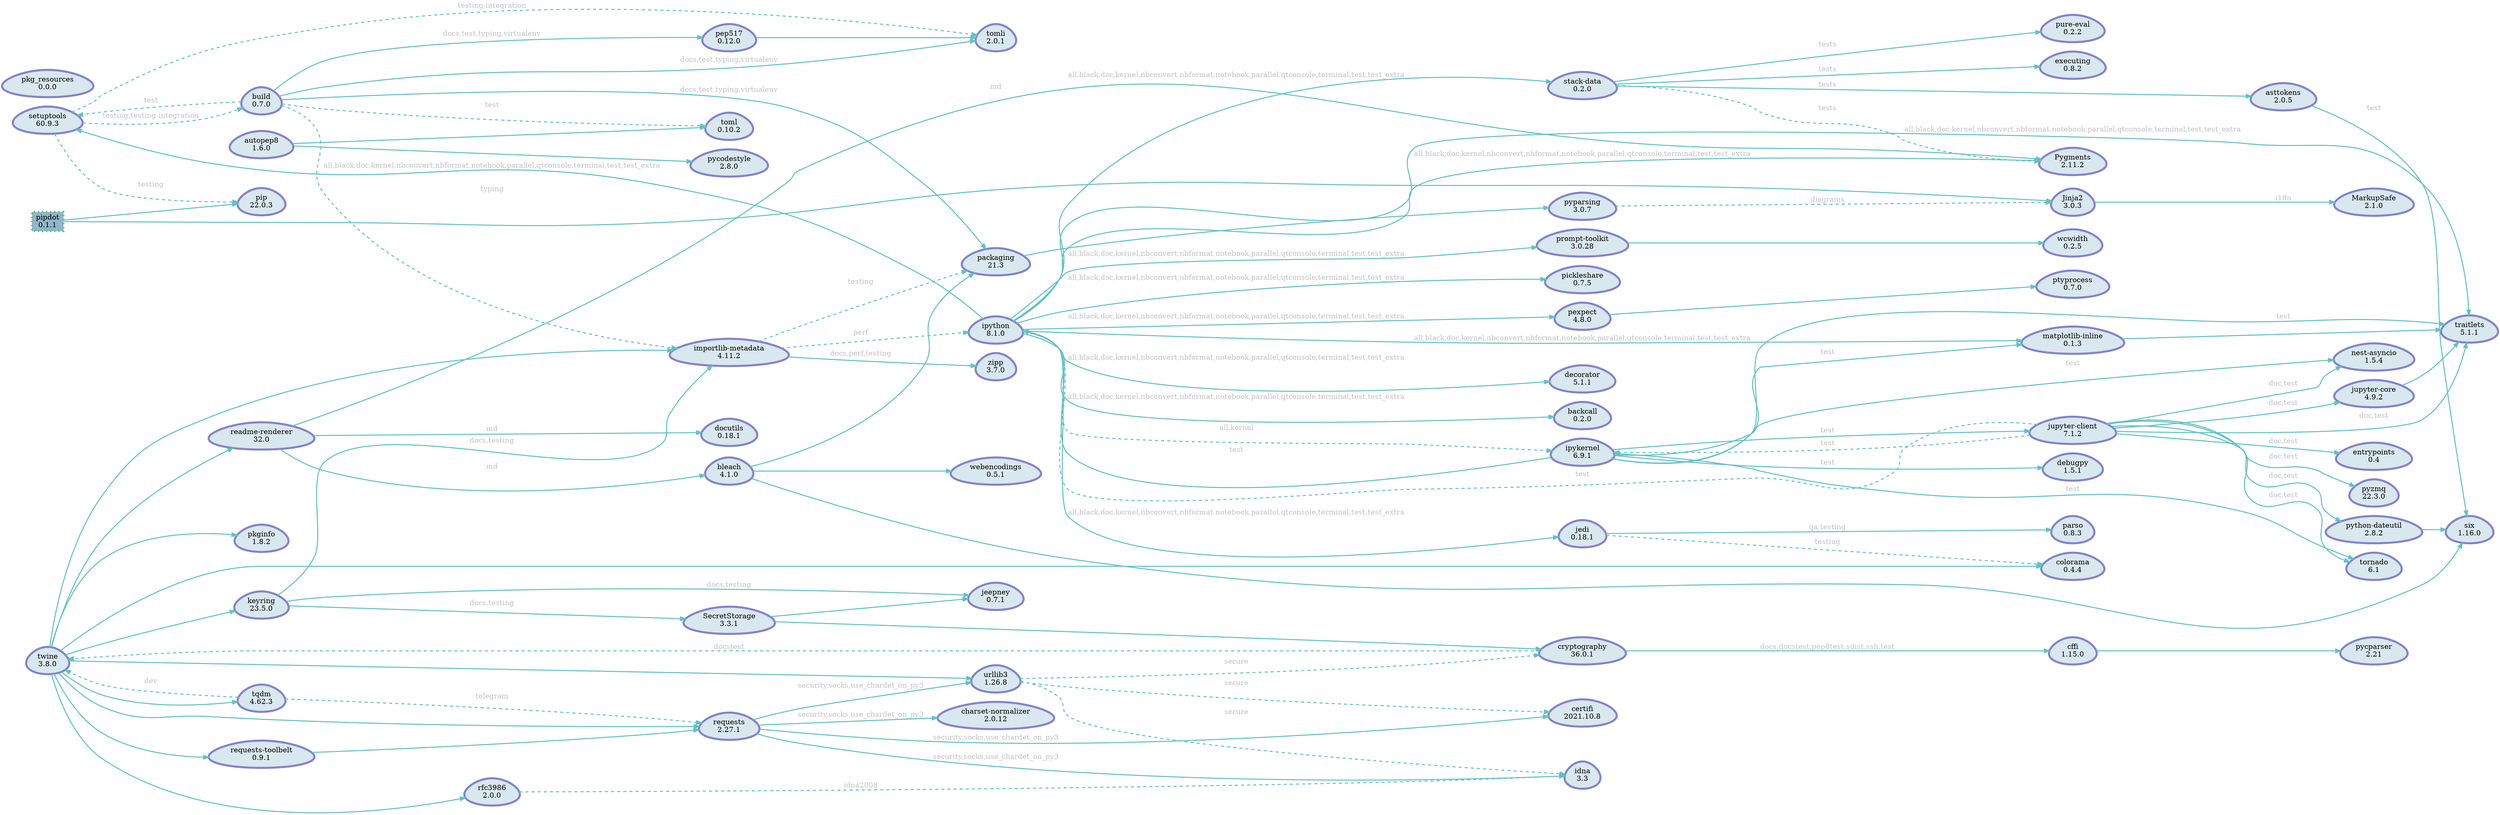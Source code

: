 digraph {
    rankdir = "LR";

    node [color=grey, style=dotted];
    edge [color="#61c2c5", style="filled,setlinewidth(2)", fontcolor=grey];



    subgraph {
        node [shape=box,color="#51bf5b",fillcolor="#91b5c9",style="dotted,filled,setlinewidth(4)"];
        "pipdot" [label="pipdot\n0.1.1"];
    }

    subgraph {
        node [shape=egg,color="#8383cc",fillcolor="#d9e7ee",style="filled,setlinewidth(4)"];
        "zipp" [label="zipp\n3.7.0"];
        "webencodings" [label="webencodings\n0.5.1"];
        "wcwidth" [label="wcwidth\n0.2.5"];
        "urllib3" [label="urllib3\n1.26.8"];
        "twine" [label="twine\n3.8.0"];
        "traitlets" [label="traitlets\n5.1.1"];
        "tqdm" [label="tqdm\n4.62.3"];
        "tornado" [label="tornado\n6.1"];
        "tomli" [label="tomli\n2.0.1"];
        "toml" [label="toml\n0.10.2"];
        "stack-data" [label="stack-data\n0.2.0"];
        "six" [label="six\n1.16.0"];
        "setuptools" [label="setuptools\n60.9.3"];
        "secretstorage" [label="SecretStorage\n3.3.1"];
        "rfc3986" [label="rfc3986\n2.0.0"];
        "requests" [label="requests\n2.27.1"];
        "requests-toolbelt" [label="requests-toolbelt\n0.9.1"];
        "readme-renderer" [label="readme-renderer\n32.0"];
        "pyzmq" [label="pyzmq\n22.3.0"];
        "python-dateutil" [label="python-dateutil\n2.8.2"];
        "pyparsing" [label="pyparsing\n3.0.7"];
        "pygments" [label="Pygments\n2.11.2"];
        "pycparser" [label="pycparser\n2.21"];
        "pycodestyle" [label="pycodestyle\n2.8.0"];
        "pure-eval" [label="pure-eval\n0.2.2"];
        "ptyprocess" [label="ptyprocess\n0.7.0"];
        "prompt-toolkit" [label="prompt-toolkit\n3.0.28"];
        "pkginfo" [label="pkginfo\n1.8.2"];
        "pkg-resources" [label="pkg_resources\n0.0.0"];
        "pip" [label="pip\n22.0.3"];
        "pickleshare" [label="pickleshare\n0.7.5"];
        "pexpect" [label="pexpect\n4.8.0"];
        "pep517" [label="pep517\n0.12.0"];
        "parso" [label="parso\n0.8.3"];
        "packaging" [label="packaging\n21.3"];
        "nest-asyncio" [label="nest-asyncio\n1.5.4"];
        "matplotlib-inline" [label="matplotlib-inline\n0.1.3"];
        "markupsafe" [label="MarkupSafe\n2.1.0"];
        "keyring" [label="keyring\n23.5.0"];
        "jupyter-core" [label="jupyter-core\n4.9.2"];
        "jupyter-client" [label="jupyter-client\n7.1.2"];
        "jinja2" [label="Jinja2\n3.0.3"];
        "jeepney" [label="jeepney\n0.7.1"];
        "jedi" [label="jedi\n0.18.1"];
        "ipython" [label="ipython\n8.1.0"];
        "ipykernel" [label="ipykernel\n6.9.1"];
        "importlib-metadata" [label="importlib-metadata\n4.11.2"];
        "idna" [label="idna\n3.3"];
        "executing" [label="executing\n0.8.2"];
        "entrypoints" [label="entrypoints\n0.4"];
        "docutils" [label="docutils\n0.18.1"];
        "decorator" [label="decorator\n5.1.1"];
        "debugpy" [label="debugpy\n1.5.1"];
        "cryptography" [label="cryptography\n36.0.1"];
        "colorama" [label="colorama\n0.4.4"];
        "charset-normalizer" [label="charset-normalizer\n2.0.12"];
        "cffi" [label="cffi\n1.15.0"];
        "certifi" [label="certifi\n2021.10.8"];
        "build" [label="build\n0.7.0"];
        "bleach" [label="bleach\n4.1.0"];
        "backcall" [label="backcall\n0.2.0"];
        "autopep8" [label="autopep8\n1.6.0"];
        "asttokens" [label="asttokens\n2.0.5"];
    }

    subgraph {
        node [shape=polygon,color="#61c2c5",fillcolor="#d9e7ee",style="filled,setlinewidth(4)"];
    }

    subgraph {
        node [shape=septagon,color="#e27dd6ff",fillcolor="#d9e7ee",style="filled,setlinewidth(4)"];
    }

    subgraph {
        node [shape=octagon,color="#e27dd6ff",fillcolor="#d9e7ee",style="filled,setlinewidth(4)"];
    }


    "urllib3" -> "cryptography" [style="dashed,setlinewidth(2)",label="secure",];
    "urllib3" -> "certifi" [style="dashed,setlinewidth(2)",label="secure",];
    "urllib3" -> "idna" [style="dashed,setlinewidth(2)",label="secure",];
    "twine" -> "importlib-metadata" [label="",];
    "twine" -> "keyring" [label="",];
    "twine" -> "requests-toolbelt" [label="",];
    "twine" -> "readme-renderer" [label="",];
    "twine" -> "tqdm" [label="",];
    "twine" -> "colorama" [label="",];
    "twine" -> "requests" [label="",];
    "twine" -> "rfc3986" [label="",];
    "twine" -> "pkginfo" [label="",];
    "twine" -> "urllib3" [label="",];
    "tqdm" -> "twine" [style="dashed,setlinewidth(2)",label="dev",];
    "tqdm" -> "requests" [style="dashed,setlinewidth(2)",label="telegram",];
    "stack-data" -> "pure-eval" [label="tests",];
    "stack-data" -> "asttokens" [label="tests",];
    "stack-data" -> "executing" [label="tests",];
    "stack-data" -> "pygments" [style="dashed,setlinewidth(2)",label="tests",];
    "setuptools" -> "build" [style="dashed,setlinewidth(2)",label="testing,testing-integration",];
    "setuptools" -> "pip" [style="dashed,setlinewidth(2)",label="testing",];
    "setuptools" -> "tomli" [style="dashed,setlinewidth(2)",label="testing-integration",];
    "secretstorage" -> "cryptography" [label="",];
    "secretstorage" -> "jeepney" [label="",];
    "rfc3986" -> "idna" [style="dashed,setlinewidth(2)",label="idna2008",];
    "requests" -> "urllib3" [label="security,socks,use_chardet_on_py3",];
    "requests" -> "certifi" [label="security,socks,use_chardet_on_py3",];
    "requests" -> "idna" [label="security,socks,use_chardet_on_py3",];
    "requests" -> "charset-normalizer" [label="security,socks,use_chardet_on_py3",];
    "requests-toolbelt" -> "requests" [label="",];
    "readme-renderer" -> "docutils" [label="md",];
    "readme-renderer" -> "bleach" [label="md",];
    "readme-renderer" -> "pygments" [label="md",];
    "python-dateutil" -> "six" [label="",];
    "pyparsing" -> "jinja2" [style="dashed,setlinewidth(2)",label="diagrams",];
    "prompt-toolkit" -> "wcwidth" [label="",];
    "pexpect" -> "ptyprocess" [label="",];
    "pep517" -> "tomli" [label="",];
    "packaging" -> "pyparsing" [label="",];
    "matplotlib-inline" -> "traitlets" [label="",];
    "keyring" -> "jeepney" [label="docs,testing",];
    "keyring" -> "importlib-metadata" [label="docs,testing",];
    "keyring" -> "secretstorage" [label="docs,testing",];
    "jupyter-core" -> "traitlets" [label="",];
    "jupyter-client" -> "nest-asyncio" [label="doc,test",];
    "jupyter-client" -> "python-dateutil" [label="doc,test",];
    "jupyter-client" -> "jupyter-core" [label="doc,test",];
    "jupyter-client" -> "pyzmq" [label="doc,test",];
    "jupyter-client" -> "entrypoints" [label="doc,test",];
    "jupyter-client" -> "traitlets" [label="doc,test",];
    "jupyter-client" -> "tornado" [label="doc,test",];
    "jupyter-client" -> "ipython" [style="dashed,setlinewidth(2)",label="test",];
    "jupyter-client" -> "ipykernel" [style="dashed,setlinewidth(2)",label="test",];
    "jinja2" -> "markupsafe" [label="i18n",];
    "jedi" -> "parso" [label="qa,testing",];
    "jedi" -> "colorama" [style="dashed,setlinewidth(2)",label="testing",];
    "ipython" -> "backcall" [label="all,black,doc,kernel,nbconvert,nbformat,notebook,parallel,qtconsole,terminal,test,test_extra",];
    "ipython" -> "traitlets" [label="all,black,doc,kernel,nbconvert,nbformat,notebook,parallel,qtconsole,terminal,test,test_extra",];
    "ipython" -> "matplotlib-inline" [label="all,black,doc,kernel,nbconvert,nbformat,notebook,parallel,qtconsole,terminal,test,test_extra",];
    "ipython" -> "pygments" [label="all,black,doc,kernel,nbconvert,nbformat,notebook,parallel,qtconsole,terminal,test,test_extra",];
    "ipython" -> "setuptools" [label="all,black,doc,kernel,nbconvert,nbformat,notebook,parallel,qtconsole,terminal,test,test_extra",];
    "ipython" -> "prompt-toolkit" [label="all,black,doc,kernel,nbconvert,nbformat,notebook,parallel,qtconsole,terminal,test,test_extra",];
    "ipython" -> "pexpect" [label="all,black,doc,kernel,nbconvert,nbformat,notebook,parallel,qtconsole,terminal,test,test_extra",];
    "ipython" -> "pickleshare" [label="all,black,doc,kernel,nbconvert,nbformat,notebook,parallel,qtconsole,terminal,test,test_extra",];
    "ipython" -> "stack-data" [label="all,black,doc,kernel,nbconvert,nbformat,notebook,parallel,qtconsole,terminal,test,test_extra",];
    "ipython" -> "jedi" [label="all,black,doc,kernel,nbconvert,nbformat,notebook,parallel,qtconsole,terminal,test,test_extra",];
    "ipython" -> "decorator" [label="all,black,doc,kernel,nbconvert,nbformat,notebook,parallel,qtconsole,terminal,test,test_extra",];
    "ipython" -> "ipykernel" [style="dashed,setlinewidth(2)",label="all,kernel",];
    "ipykernel" -> "nest-asyncio" [label="test",];
    "ipykernel" -> "tornado" [label="test",];
    "ipykernel" -> "matplotlib-inline" [label="test",];
    "ipykernel" -> "debugpy" [label="test",];
    "ipykernel" -> "jupyter-client" [label="test",];
    "ipykernel" -> "traitlets" [label="test",];
    "ipykernel" -> "ipython" [label="test",];
    "importlib-metadata" -> "zipp" [label="docs,perf,testing",];
    "importlib-metadata" -> "ipython" [style="dashed,setlinewidth(2)",label="perf",];
    "importlib-metadata" -> "packaging" [style="dashed,setlinewidth(2)",label="testing",];
    "cryptography" -> "cffi" [label="docs,docstest,pep8test,sdist,ssh,test",];
    "cryptography" -> "twine" [style="dashed,setlinewidth(2)",label="docstest",];
    "cffi" -> "pycparser" [label="",];
    "build" -> "tomli" [label="docs,test,typing,virtualenv",];
    "build" -> "packaging" [label="docs,test,typing,virtualenv",];
    "build" -> "pep517" [label="docs,test,typing,virtualenv",];
    "build" -> "setuptools" [style="dashed,setlinewidth(2)",label="test",];
    "build" -> "toml" [style="dashed,setlinewidth(2)",label="test",];
    "build" -> "importlib-metadata" [style="dashed,setlinewidth(2)",label="typing",];
    "bleach" -> "webencodings" [label="",];
    "bleach" -> "packaging" [label="",];
    "bleach" -> "six" [label="",];
    "autopep8" -> "pycodestyle" [label="",];
    "autopep8" -> "toml" [label="",];
    "asttokens" -> "six" [label="test",];
    "pipdot" -> "pip" [label="",];
    "pipdot" -> "jinja2" [label="",];

}